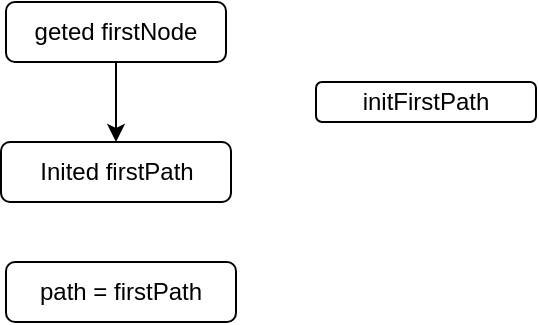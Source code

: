 <mxfile>
    <diagram id="9hnL5xGuLjjpfOvOhv95" name="Page-1">
        <mxGraphModel dx="453" dy="349" grid="1" gridSize="10" guides="1" tooltips="1" connect="1" arrows="1" fold="1" page="1" pageScale="1" pageWidth="850" pageHeight="1100" math="0" shadow="0">
            <root>
                <mxCell id="0"/>
                <mxCell id="1" parent="0"/>
                <mxCell id="4" style="edgeStyle=none;html=1;entryX=0.5;entryY=0;entryDx=0;entryDy=0;" edge="1" parent="1" source="2" target="3">
                    <mxGeometry relative="1" as="geometry"/>
                </mxCell>
                <mxCell id="2" value="geted firstNode" style="rounded=1;whiteSpace=wrap;html=1;" vertex="1" parent="1">
                    <mxGeometry x="285" y="110" width="110" height="30" as="geometry"/>
                </mxCell>
                <mxCell id="3" value="Inited firstPath" style="rounded=1;whiteSpace=wrap;html=1;" vertex="1" parent="1">
                    <mxGeometry x="282.5" y="180" width="115" height="30" as="geometry"/>
                </mxCell>
                <mxCell id="5" value="initFirstPath" style="rounded=1;whiteSpace=wrap;html=1;" vertex="1" parent="1">
                    <mxGeometry x="440" y="150" width="110" height="20" as="geometry"/>
                </mxCell>
                <mxCell id="7" value="path = firstPath" style="rounded=1;whiteSpace=wrap;html=1;" vertex="1" parent="1">
                    <mxGeometry x="285" y="240" width="115" height="30" as="geometry"/>
                </mxCell>
            </root>
        </mxGraphModel>
    </diagram>
</mxfile>